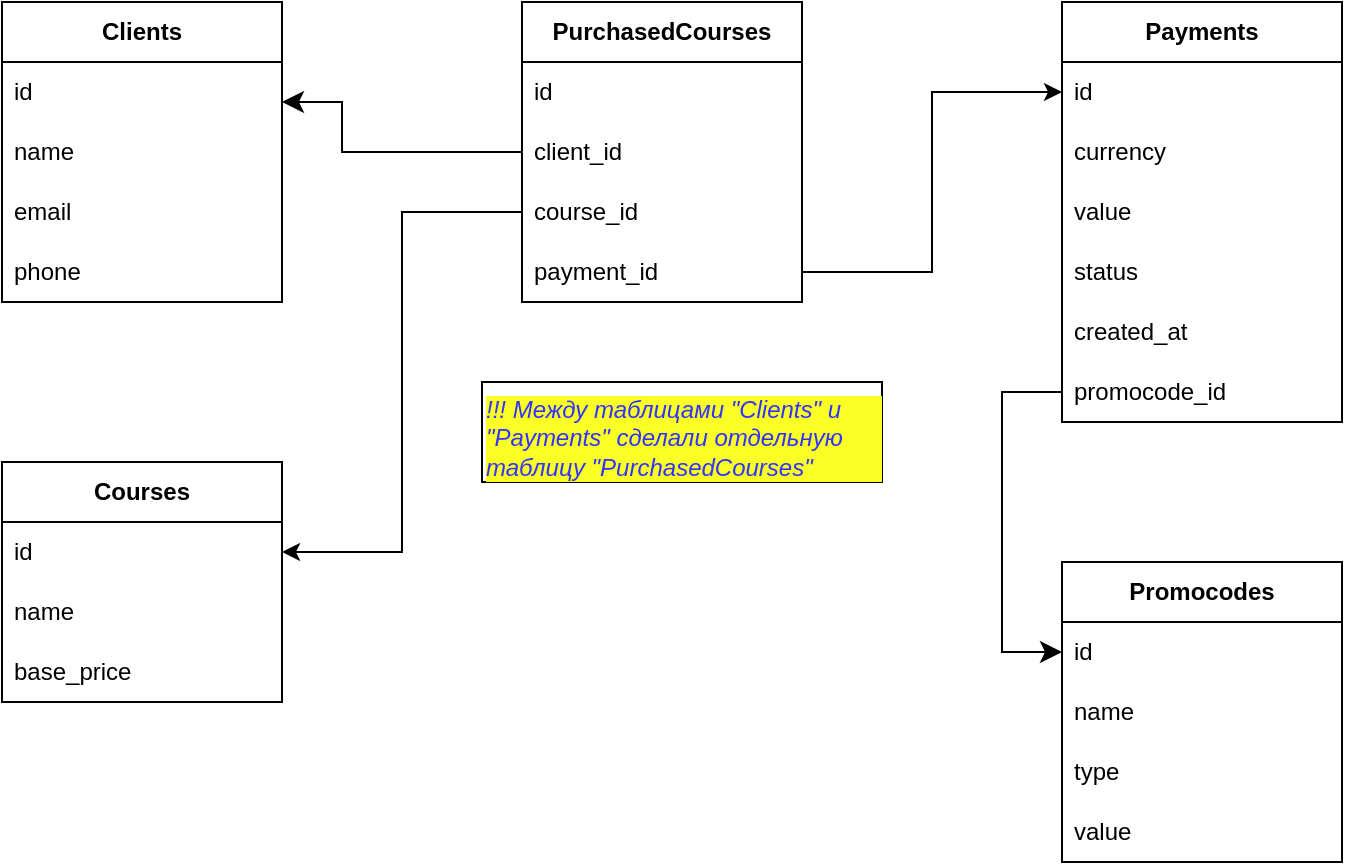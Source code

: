 <mxfile version="27.1.4">
  <diagram name="Страница — 1" id="UXYdVbz5n4ViRboZBXJ6">
    <mxGraphModel dx="1042" dy="658" grid="1" gridSize="10" guides="1" tooltips="1" connect="1" arrows="1" fold="1" page="1" pageScale="1" pageWidth="1169" pageHeight="827" math="0" shadow="0">
      <root>
        <mxCell id="0" />
        <mxCell id="1" parent="0" />
        <mxCell id="Pdh8CMy1jPiwVmoPufy5-1" value="Clients" style="swimlane;fontStyle=1;childLayout=stackLayout;horizontal=1;startSize=30;horizontalStack=0;resizeParent=1;resizeParentMax=0;resizeLast=0;collapsible=1;marginBottom=0;whiteSpace=wrap;html=1;" vertex="1" parent="1">
          <mxGeometry x="90" y="50" width="140" height="150" as="geometry" />
        </mxCell>
        <mxCell id="Pdh8CMy1jPiwVmoPufy5-2" value="id" style="text;strokeColor=none;fillColor=none;align=left;verticalAlign=middle;spacingLeft=4;spacingRight=4;overflow=hidden;points=[[0,0.5],[1,0.5]];portConstraint=eastwest;rotatable=0;whiteSpace=wrap;html=1;" vertex="1" parent="Pdh8CMy1jPiwVmoPufy5-1">
          <mxGeometry y="30" width="140" height="30" as="geometry" />
        </mxCell>
        <mxCell id="Pdh8CMy1jPiwVmoPufy5-3" value="name" style="text;strokeColor=none;fillColor=none;align=left;verticalAlign=middle;spacingLeft=4;spacingRight=4;overflow=hidden;points=[[0,0.5],[1,0.5]];portConstraint=eastwest;rotatable=0;whiteSpace=wrap;html=1;" vertex="1" parent="Pdh8CMy1jPiwVmoPufy5-1">
          <mxGeometry y="60" width="140" height="30" as="geometry" />
        </mxCell>
        <mxCell id="Pdh8CMy1jPiwVmoPufy5-4" value="email" style="text;strokeColor=none;fillColor=none;align=left;verticalAlign=middle;spacingLeft=4;spacingRight=4;overflow=hidden;points=[[0,0.5],[1,0.5]];portConstraint=eastwest;rotatable=0;whiteSpace=wrap;html=1;" vertex="1" parent="Pdh8CMy1jPiwVmoPufy5-1">
          <mxGeometry y="90" width="140" height="30" as="geometry" />
        </mxCell>
        <mxCell id="Pdh8CMy1jPiwVmoPufy5-5" value="phone" style="text;strokeColor=none;fillColor=none;align=left;verticalAlign=middle;spacingLeft=4;spacingRight=4;overflow=hidden;points=[[0,0.5],[1,0.5]];portConstraint=eastwest;rotatable=0;whiteSpace=wrap;html=1;" vertex="1" parent="Pdh8CMy1jPiwVmoPufy5-1">
          <mxGeometry y="120" width="140" height="30" as="geometry" />
        </mxCell>
        <mxCell id="Pdh8CMy1jPiwVmoPufy5-6" value="Courses" style="swimlane;fontStyle=1;childLayout=stackLayout;horizontal=1;startSize=30;horizontalStack=0;resizeParent=1;resizeParentMax=0;resizeLast=0;collapsible=1;marginBottom=0;whiteSpace=wrap;html=1;" vertex="1" parent="1">
          <mxGeometry x="90" y="280" width="140" height="120" as="geometry" />
        </mxCell>
        <mxCell id="Pdh8CMy1jPiwVmoPufy5-7" value="id" style="text;strokeColor=none;fillColor=none;align=left;verticalAlign=middle;spacingLeft=4;spacingRight=4;overflow=hidden;points=[[0,0.5],[1,0.5]];portConstraint=eastwest;rotatable=0;whiteSpace=wrap;html=1;" vertex="1" parent="Pdh8CMy1jPiwVmoPufy5-6">
          <mxGeometry y="30" width="140" height="30" as="geometry" />
        </mxCell>
        <mxCell id="Pdh8CMy1jPiwVmoPufy5-8" value="name" style="text;strokeColor=none;fillColor=none;align=left;verticalAlign=middle;spacingLeft=4;spacingRight=4;overflow=hidden;points=[[0,0.5],[1,0.5]];portConstraint=eastwest;rotatable=0;whiteSpace=wrap;html=1;" vertex="1" parent="Pdh8CMy1jPiwVmoPufy5-6">
          <mxGeometry y="60" width="140" height="30" as="geometry" />
        </mxCell>
        <mxCell id="Pdh8CMy1jPiwVmoPufy5-29" value="base_price" style="text;strokeColor=none;fillColor=none;align=left;verticalAlign=middle;spacingLeft=4;spacingRight=4;overflow=hidden;points=[[0,0.5],[1,0.5]];portConstraint=eastwest;rotatable=0;whiteSpace=wrap;html=1;" vertex="1" parent="Pdh8CMy1jPiwVmoPufy5-6">
          <mxGeometry y="90" width="140" height="30" as="geometry" />
        </mxCell>
        <mxCell id="Pdh8CMy1jPiwVmoPufy5-11" value="Payments" style="swimlane;fontStyle=1;childLayout=stackLayout;horizontal=1;startSize=30;horizontalStack=0;resizeParent=1;resizeParentMax=0;resizeLast=0;collapsible=1;marginBottom=0;whiteSpace=wrap;html=1;" vertex="1" parent="1">
          <mxGeometry x="620" y="50" width="140" height="210" as="geometry" />
        </mxCell>
        <mxCell id="Pdh8CMy1jPiwVmoPufy5-12" value="id" style="text;strokeColor=none;fillColor=none;align=left;verticalAlign=middle;spacingLeft=4;spacingRight=4;overflow=hidden;points=[[0,0.5],[1,0.5]];portConstraint=eastwest;rotatable=0;whiteSpace=wrap;html=1;" vertex="1" parent="Pdh8CMy1jPiwVmoPufy5-11">
          <mxGeometry y="30" width="140" height="30" as="geometry" />
        </mxCell>
        <mxCell id="Pdh8CMy1jPiwVmoPufy5-13" value="currency" style="text;strokeColor=none;fillColor=none;align=left;verticalAlign=middle;spacingLeft=4;spacingRight=4;overflow=hidden;points=[[0,0.5],[1,0.5]];portConstraint=eastwest;rotatable=0;whiteSpace=wrap;html=1;" vertex="1" parent="Pdh8CMy1jPiwVmoPufy5-11">
          <mxGeometry y="60" width="140" height="30" as="geometry" />
        </mxCell>
        <mxCell id="Pdh8CMy1jPiwVmoPufy5-14" value="value" style="text;strokeColor=none;fillColor=none;align=left;verticalAlign=middle;spacingLeft=4;spacingRight=4;overflow=hidden;points=[[0,0.5],[1,0.5]];portConstraint=eastwest;rotatable=0;whiteSpace=wrap;html=1;" vertex="1" parent="Pdh8CMy1jPiwVmoPufy5-11">
          <mxGeometry y="90" width="140" height="30" as="geometry" />
        </mxCell>
        <mxCell id="Pdh8CMy1jPiwVmoPufy5-23" value="status" style="text;strokeColor=none;fillColor=none;align=left;verticalAlign=middle;spacingLeft=4;spacingRight=4;overflow=hidden;points=[[0,0.5],[1,0.5]];portConstraint=eastwest;rotatable=0;whiteSpace=wrap;html=1;" vertex="1" parent="Pdh8CMy1jPiwVmoPufy5-11">
          <mxGeometry y="120" width="140" height="30" as="geometry" />
        </mxCell>
        <mxCell id="Pdh8CMy1jPiwVmoPufy5-24" value="created_at" style="text;strokeColor=none;fillColor=none;align=left;verticalAlign=middle;spacingLeft=4;spacingRight=4;overflow=hidden;points=[[0,0.5],[1,0.5]];portConstraint=eastwest;rotatable=0;whiteSpace=wrap;html=1;" vertex="1" parent="Pdh8CMy1jPiwVmoPufy5-11">
          <mxGeometry y="150" width="140" height="30" as="geometry" />
        </mxCell>
        <mxCell id="Pdh8CMy1jPiwVmoPufy5-22" value="promocode_id" style="text;strokeColor=none;fillColor=none;align=left;verticalAlign=middle;spacingLeft=4;spacingRight=4;overflow=hidden;points=[[0,0.5],[1,0.5]];portConstraint=eastwest;rotatable=0;whiteSpace=wrap;html=1;" vertex="1" parent="Pdh8CMy1jPiwVmoPufy5-11">
          <mxGeometry y="180" width="140" height="30" as="geometry" />
        </mxCell>
        <mxCell id="Pdh8CMy1jPiwVmoPufy5-16" value="Promocodes" style="swimlane;fontStyle=1;childLayout=stackLayout;horizontal=1;startSize=30;horizontalStack=0;resizeParent=1;resizeParentMax=0;resizeLast=0;collapsible=1;marginBottom=0;whiteSpace=wrap;html=1;" vertex="1" parent="1">
          <mxGeometry x="620" y="330" width="140" height="150" as="geometry" />
        </mxCell>
        <mxCell id="Pdh8CMy1jPiwVmoPufy5-17" value="id" style="text;strokeColor=none;fillColor=none;align=left;verticalAlign=middle;spacingLeft=4;spacingRight=4;overflow=hidden;points=[[0,0.5],[1,0.5]];portConstraint=eastwest;rotatable=0;whiteSpace=wrap;html=1;" vertex="1" parent="Pdh8CMy1jPiwVmoPufy5-16">
          <mxGeometry y="30" width="140" height="30" as="geometry" />
        </mxCell>
        <mxCell id="Pdh8CMy1jPiwVmoPufy5-18" value="name" style="text;strokeColor=none;fillColor=none;align=left;verticalAlign=middle;spacingLeft=4;spacingRight=4;overflow=hidden;points=[[0,0.5],[1,0.5]];portConstraint=eastwest;rotatable=0;whiteSpace=wrap;html=1;" vertex="1" parent="Pdh8CMy1jPiwVmoPufy5-16">
          <mxGeometry y="60" width="140" height="30" as="geometry" />
        </mxCell>
        <mxCell id="Pdh8CMy1jPiwVmoPufy5-19" value="type" style="text;strokeColor=none;fillColor=none;align=left;verticalAlign=middle;spacingLeft=4;spacingRight=4;overflow=hidden;points=[[0,0.5],[1,0.5]];portConstraint=eastwest;rotatable=0;whiteSpace=wrap;html=1;" vertex="1" parent="Pdh8CMy1jPiwVmoPufy5-16">
          <mxGeometry y="90" width="140" height="30" as="geometry" />
        </mxCell>
        <mxCell id="Pdh8CMy1jPiwVmoPufy5-20" value="value" style="text;strokeColor=none;fillColor=none;align=left;verticalAlign=middle;spacingLeft=4;spacingRight=4;overflow=hidden;points=[[0,0.5],[1,0.5]];portConstraint=eastwest;rotatable=0;whiteSpace=wrap;html=1;" vertex="1" parent="Pdh8CMy1jPiwVmoPufy5-16">
          <mxGeometry y="120" width="140" height="30" as="geometry" />
        </mxCell>
        <mxCell id="Pdh8CMy1jPiwVmoPufy5-28" value="" style="edgeStyle=elbowEdgeStyle;elbow=horizontal;endArrow=classic;html=1;curved=0;rounded=0;endSize=8;startSize=8;entryX=1;entryY=0.5;entryDx=0;entryDy=0;exitX=0;exitY=0.5;exitDx=0;exitDy=0;" edge="1" parent="1" source="Pdh8CMy1jPiwVmoPufy5-33">
          <mxGeometry width="50" height="50" relative="1" as="geometry">
            <mxPoint x="340" y="130" as="sourcePoint" />
            <mxPoint x="230" y="100" as="targetPoint" />
            <Array as="points">
              <mxPoint x="260" y="250" />
            </Array>
          </mxGeometry>
        </mxCell>
        <mxCell id="Pdh8CMy1jPiwVmoPufy5-31" value="PurchasedCourses" style="swimlane;fontStyle=1;childLayout=stackLayout;horizontal=1;startSize=30;horizontalStack=0;resizeParent=1;resizeParentMax=0;resizeLast=0;collapsible=1;marginBottom=0;whiteSpace=wrap;html=1;" vertex="1" parent="1">
          <mxGeometry x="350" y="50" width="140" height="150" as="geometry" />
        </mxCell>
        <mxCell id="Pdh8CMy1jPiwVmoPufy5-32" value="id" style="text;strokeColor=none;fillColor=none;align=left;verticalAlign=middle;spacingLeft=4;spacingRight=4;overflow=hidden;points=[[0,0.5],[1,0.5]];portConstraint=eastwest;rotatable=0;whiteSpace=wrap;html=1;" vertex="1" parent="Pdh8CMy1jPiwVmoPufy5-31">
          <mxGeometry y="30" width="140" height="30" as="geometry" />
        </mxCell>
        <mxCell id="Pdh8CMy1jPiwVmoPufy5-33" value="client_id" style="text;strokeColor=none;fillColor=none;align=left;verticalAlign=middle;spacingLeft=4;spacingRight=4;overflow=hidden;points=[[0,0.5],[1,0.5]];portConstraint=eastwest;rotatable=0;whiteSpace=wrap;html=1;" vertex="1" parent="Pdh8CMy1jPiwVmoPufy5-31">
          <mxGeometry y="60" width="140" height="30" as="geometry" />
        </mxCell>
        <mxCell id="Pdh8CMy1jPiwVmoPufy5-34" value="course_id" style="text;strokeColor=none;fillColor=none;align=left;verticalAlign=middle;spacingLeft=4;spacingRight=4;overflow=hidden;points=[[0,0.5],[1,0.5]];portConstraint=eastwest;rotatable=0;whiteSpace=wrap;html=1;" vertex="1" parent="Pdh8CMy1jPiwVmoPufy5-31">
          <mxGeometry y="90" width="140" height="30" as="geometry" />
        </mxCell>
        <mxCell id="Pdh8CMy1jPiwVmoPufy5-36" value="payment_id" style="text;strokeColor=none;fillColor=none;align=left;verticalAlign=middle;spacingLeft=4;spacingRight=4;overflow=hidden;points=[[0,0.5],[1,0.5]];portConstraint=eastwest;rotatable=0;whiteSpace=wrap;html=1;" vertex="1" parent="Pdh8CMy1jPiwVmoPufy5-31">
          <mxGeometry y="120" width="140" height="30" as="geometry" />
        </mxCell>
        <mxCell id="Pdh8CMy1jPiwVmoPufy5-38" value="" style="edgeStyle=elbowEdgeStyle;elbow=horizontal;endArrow=classic;html=1;curved=0;rounded=0;endSize=8;startSize=8;exitX=0;exitY=0.5;exitDx=0;exitDy=0;entryX=0;entryY=0.5;entryDx=0;entryDy=0;" edge="1" parent="1" source="Pdh8CMy1jPiwVmoPufy5-22" target="Pdh8CMy1jPiwVmoPufy5-17">
          <mxGeometry width="50" height="50" relative="1" as="geometry">
            <mxPoint x="630" y="370" as="sourcePoint" />
            <mxPoint x="680" y="320" as="targetPoint" />
            <Array as="points">
              <mxPoint x="590" y="280" />
            </Array>
          </mxGeometry>
        </mxCell>
        <mxCell id="Pdh8CMy1jPiwVmoPufy5-39" style="edgeStyle=orthogonalEdgeStyle;rounded=0;orthogonalLoop=1;jettySize=auto;html=1;exitX=1;exitY=0.5;exitDx=0;exitDy=0;entryX=0;entryY=0.5;entryDx=0;entryDy=0;" edge="1" parent="1" source="Pdh8CMy1jPiwVmoPufy5-36" target="Pdh8CMy1jPiwVmoPufy5-12">
          <mxGeometry relative="1" as="geometry">
            <mxPoint x="560" y="90" as="targetPoint" />
          </mxGeometry>
        </mxCell>
        <mxCell id="Pdh8CMy1jPiwVmoPufy5-40" style="edgeStyle=orthogonalEdgeStyle;rounded=0;orthogonalLoop=1;jettySize=auto;html=1;exitX=0;exitY=0.5;exitDx=0;exitDy=0;entryX=1;entryY=0.5;entryDx=0;entryDy=0;" edge="1" parent="1" source="Pdh8CMy1jPiwVmoPufy5-34" target="Pdh8CMy1jPiwVmoPufy5-7">
          <mxGeometry relative="1" as="geometry" />
        </mxCell>
        <mxCell id="Pdh8CMy1jPiwVmoPufy5-41" value="!!! Между таблицами &quot;Clients&quot; и &quot;Payments&quot; сделали отдельную таблицу &quot;PurchasedCourses&quot;" style="whiteSpace=wrap;html=1;align=left;verticalAlign=top;labelBorderColor=none;fontColor=#3333FF;labelBackgroundColor=#FAFF24;fontStyle=2" vertex="1" parent="1">
          <mxGeometry x="330" y="240" width="200" height="50" as="geometry" />
        </mxCell>
      </root>
    </mxGraphModel>
  </diagram>
</mxfile>
